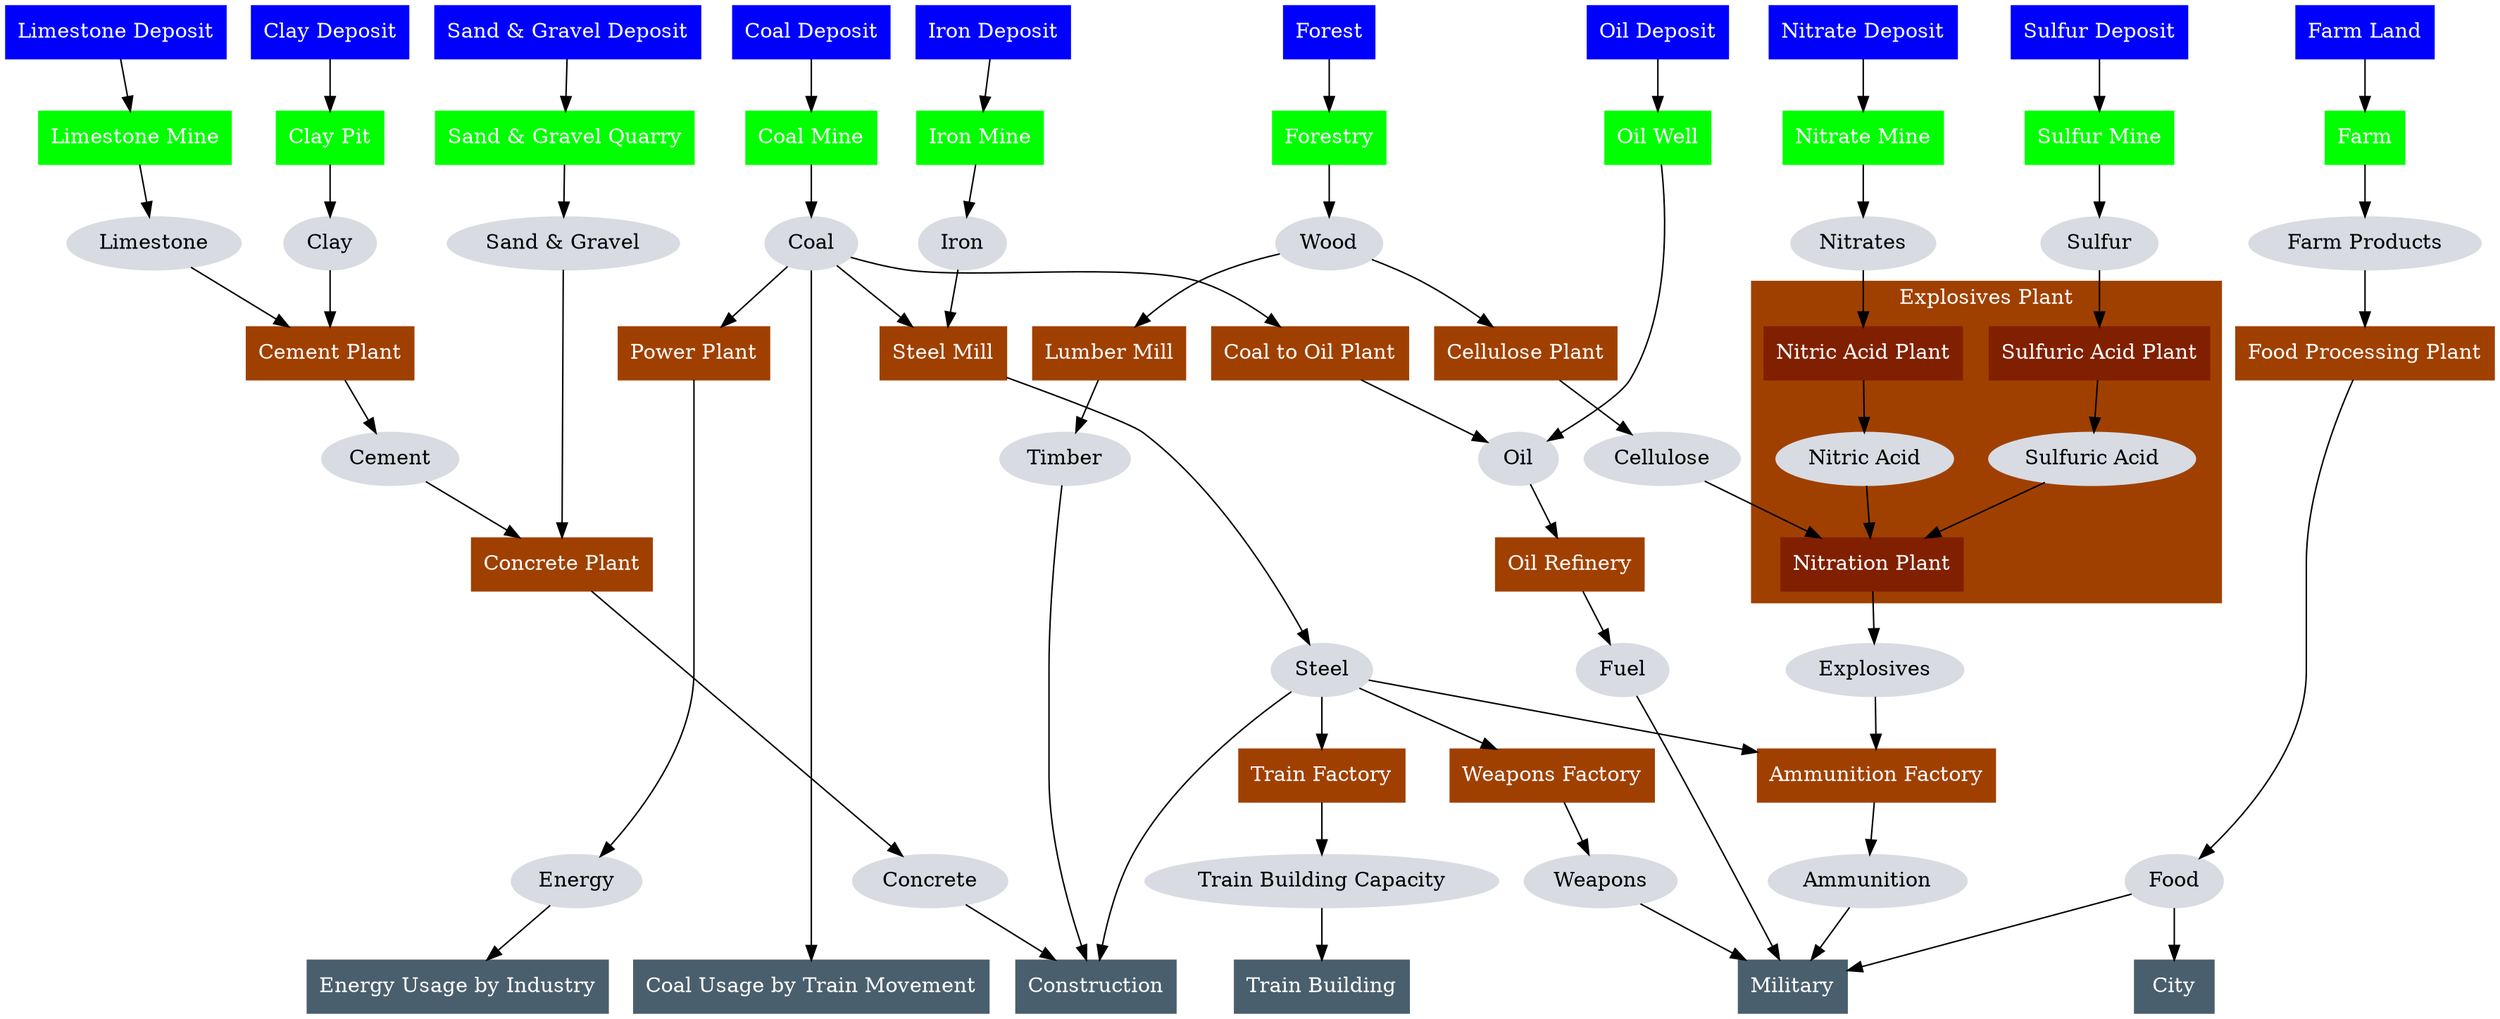 digraph G {
    node [style = filled, fontcolor = white];

    // Zoning
    node [shape = box, color = blue];
    ClayDeposit [label = "Clay Deposit"];
    CoalDeposit [label = "Coal Deposit"];
    FarmLand [label = "Farm Land"];
    IronDeposit [label = "Iron Deposit"];
    LimestoneDeposit [label = "Limestone Deposit"];
    NitrateDeposit [label = "Nitrate Deposit"];
    OilDeposit [label = "Oil Deposit"];
    SandAndGravelDeposit [label = "Sand & Gravel Deposit"];
    SulfurDeposit [label = "Sulfur Deposit"];
    Forest [label = "Forest"];

    { rank = same; ClayDeposit; CoalDeposit; FarmLand; IronDeposit; LimestoneDeposit; NitrateDeposit; OilDeposit; SandAndGravelDeposit; SulfurDeposit; Forest; }

    // Raw materials extraction
    node [shape = box, color = green, style = filled];
    CoalMine [label = "Coal Mine"];
    IronMine [label = "Iron Mine"];
    Forestry [label = "Forestry"];
    SulfurMine [label = "Sulfur Mine"];
    NitrateMine [label = "Nitrate Mine"];
    OilWell [label = "Oil Well"];
    LimestoneMine [label = "Limestone Mine"];
    ClayPit [label = "Clay Pit"];
    SandAndGravelQuarry [label = "Sand & Gravel Quarry"];
    Farm [label = "Farm"];
    { rank = same; CoalMine; IronMine; Forestry; SulfurMine; NitrateMine; OilWell; LimestoneMine; ClayPit; SandAndGravelQuarry; Farm; }

    node [shape = box, color = "#a04000"];
    // https://en.wikipedia.org/wiki/Ferrous_metallurgy
    SteelMill [label = "Steel Mill"];
    WeaponsFactory [label = "Weapons Factory"];
    TrainFactory [label = "Train Factory"];
    LumberMill [label = "Lumber Mill"];
    CellulosePlant [label = "Cellulose Plant"];
    AmmunitionFactory [label = "Ammunition Factory"];
    OilRefinery [label = "Oil Refinery"];
    CementPlant [label = "Cement Plant"];
    ConcretePlant [label = "Concrete Plant"];
    FoodProcessingPlant [label = "Food Processing Plant"];
    PowerPlant [label = "Power Plant"];
    CoalToOilPlant [label = "Coal to Oil Plant"];

    subgraph cluster_ExplosivesPlant {
        // This is being built together as otherwise it becomes too much micro-management
        // Later: Should we be considering the TNT aspects too?
        // See https://en.wikipedia.org/wiki/TNT#Preparation and https://en.wikipedia.org/wiki/Toluene#Production
        style = filled;
        color = "#a04000";
        fontcolor = white;
        label = "Explosives Plant";
        node [shape = box, color = "#802000", fontcolor = white];

        NitricAcidPlant [label = "Nitric Acid Plant"];
        SulfuricAcidPlant [label = "Sulfuric Acid Plant"];
        NitrationPlant [label = "Nitration Plant"];

        node [shape = ellipse, color = "#D8DBE2", fontcolor = black, style = filled];
        NitricAcid [label = "Nitric Acid"];
        SulfuricAcid [label = "Sulfuric Acid"];
    }

    // Final consumers
    node [shape = box, color = "#4A5F6D"];
    Construction [label = "Construction"];
    Military [label = "Military"];
    CoalUsageByTrainMovement [label = "Coal Usage by Train Movement"]
    TrainBuilding [label = "Train Building"];
    PowerPlant [label = "Power Plant"];
    City [label = "City"];
    EnergyUsageByIndustry [label = "Energy Usage by Industry"];
    { rank = same; Construction; Military; CoalUsageByTrainMovement; TrainBuilding; EnergyUsageByIndustry; City; }

    node [shape = ellipse, color = "#D8DBE2", fontcolor = black];
    // Later: There is also https://en.wikipedia.org/wiki/Coke_(fuel)
    Coal [label = "Coal"];
    Iron [label = "Iron"];
    Oil [label = "Oil"];
    Fuel [label = "Fuel"];
    // Later: What about https://en.wikipedia.org/wiki/Nitrogen_fixation#Industrial_processes and https://en.wikipedia.org/wiki/Haber_process ?
    // Should it be `Nitrates` or perhaps `Ammonia`?
    Nitrates [label = "Nitrates"];
    Sulfur [label = "Sulfur"];
    // It is `Nitrocellulose` and `TNT`
    Explosives [label = "Explosives"];
    Timber [label = "Timber"];
    Cellulose [label = "Cellulose"];
    Concrete [label = "Concrete"];
    Cement [label = "Cement"];
    SandAndGravel [label = "Sand & Gravel"];
    Clay [label = "Clay"];
    Limestone [label = "Limestone"];
    Weapons [label = "Weapons"];
    Ammunition [label = "Ammunition"];
    Steel [label = "Steel"];
    FarmProducts [label = "Farm Products"];
    Wood [label = "Wood"];
    Food [label = "Food"];
    { rank = same; Coal; Iron; Nitrates; Sulfur; FarmProducts; Nitrates; Sulfur; Wood; Limestone; Clay; SandAndGravel; }
    { rank = same; Energy; TrainBuildingCapacity; Weapons; Ammunition; Food; Concrete; }
    // TODO: What about `Troops` as cargo being transported?
    // Later: What about Tanks & Armored Vehicles?
    // Later: What about Horses & Mules?
    // Later: What about Rubber & Textiles?
    // Later: Lead and other metals?

    node [color = "darkblue", fontcolor = white];
    Energy [label = "Energy"];
    TrainBuildingCapacity [label = "Train Building Capacity"];

    CoalDeposit -> CoalMine;
    IronDeposit -> IronMine;

    CoalMine -> Coal;
    Coal -> SteelMill;
    Coal -> CoalUsageByTrainMovement;
    Coal -> PowerPlant;
    PowerPlant -> Energy;
    Energy -> EnergyUsageByIndustry;

    IronMine -> Iron;
    Iron -> SteelMill;

    OilDeposit -> OilWell;
    OilWell -> Oil;
    Oil -> OilRefinery;
    OilRefinery -> Fuel;
    Fuel -> Military;

    NitrateMine -> Nitrates;
    Nitrates -> NitricAcidPlant;

    SulfurMine -> Sulfur;
    Sulfur -> SulfuricAcidPlant;

    Forest -> Forestry;
    Forestry -> Wood;
    Wood -> LumberMill;
    LumberMill -> Timber;
    Timber -> Construction;

    Wood -> CellulosePlant;
    CellulosePlant -> Cellulose;
    Cellulose -> NitrationPlant;
    NitrateDeposit -> NitrateMine;
    NitricAcidPlant -> NitricAcid;
    NitricAcid -> NitrationPlant;

    SulfurDeposit -> SulfurMine;
    SulfuricAcidPlant -> SulfuricAcid;
    SulfuricAcid -> NitrationPlant;

    NitrationPlant -> Explosives;
    Explosives -> AmmunitionFactory;

    AmmunitionFactory -> Ammunition;
    Ammunition -> Military;
    WeaponsFactory -> Weapons;
    Weapons -> Military;

    SteelMill -> Steel;
    Steel -> AmmunitionFactory;
    Steel -> WeaponsFactory;
    Steel -> Construction;
    Steel -> TrainFactory;
    TrainFactory -> TrainBuildingCapacity;
    TrainBuildingCapacity -> TrainBuilding;

    LimestoneDeposit -> LimestoneMine;
    LimestoneMine -> Limestone;
    Limestone -> CementPlant;

    ClayDeposit -> ClayPit;
    ClayPit -> Clay;
    Clay -> CementPlant;

    CementPlant -> Cement;
    Cement -> ConcretePlant;

    SandAndGravelDeposit -> SandAndGravelQuarry;
    SandAndGravelQuarry -> SandAndGravel;
    SandAndGravel -> ConcretePlant;

    ConcretePlant -> Concrete;
    Concrete -> Construction;

    FarmLand -> Farm;
    Farm -> FarmProducts;
    FarmProducts -> FoodProcessingPlant;
    FoodProcessingPlant -> Food;
    Food -> Military;
    Food -> City;

    Coal -> CoalToOilPlant;
    CoalToOilPlant -> Oil;
}
